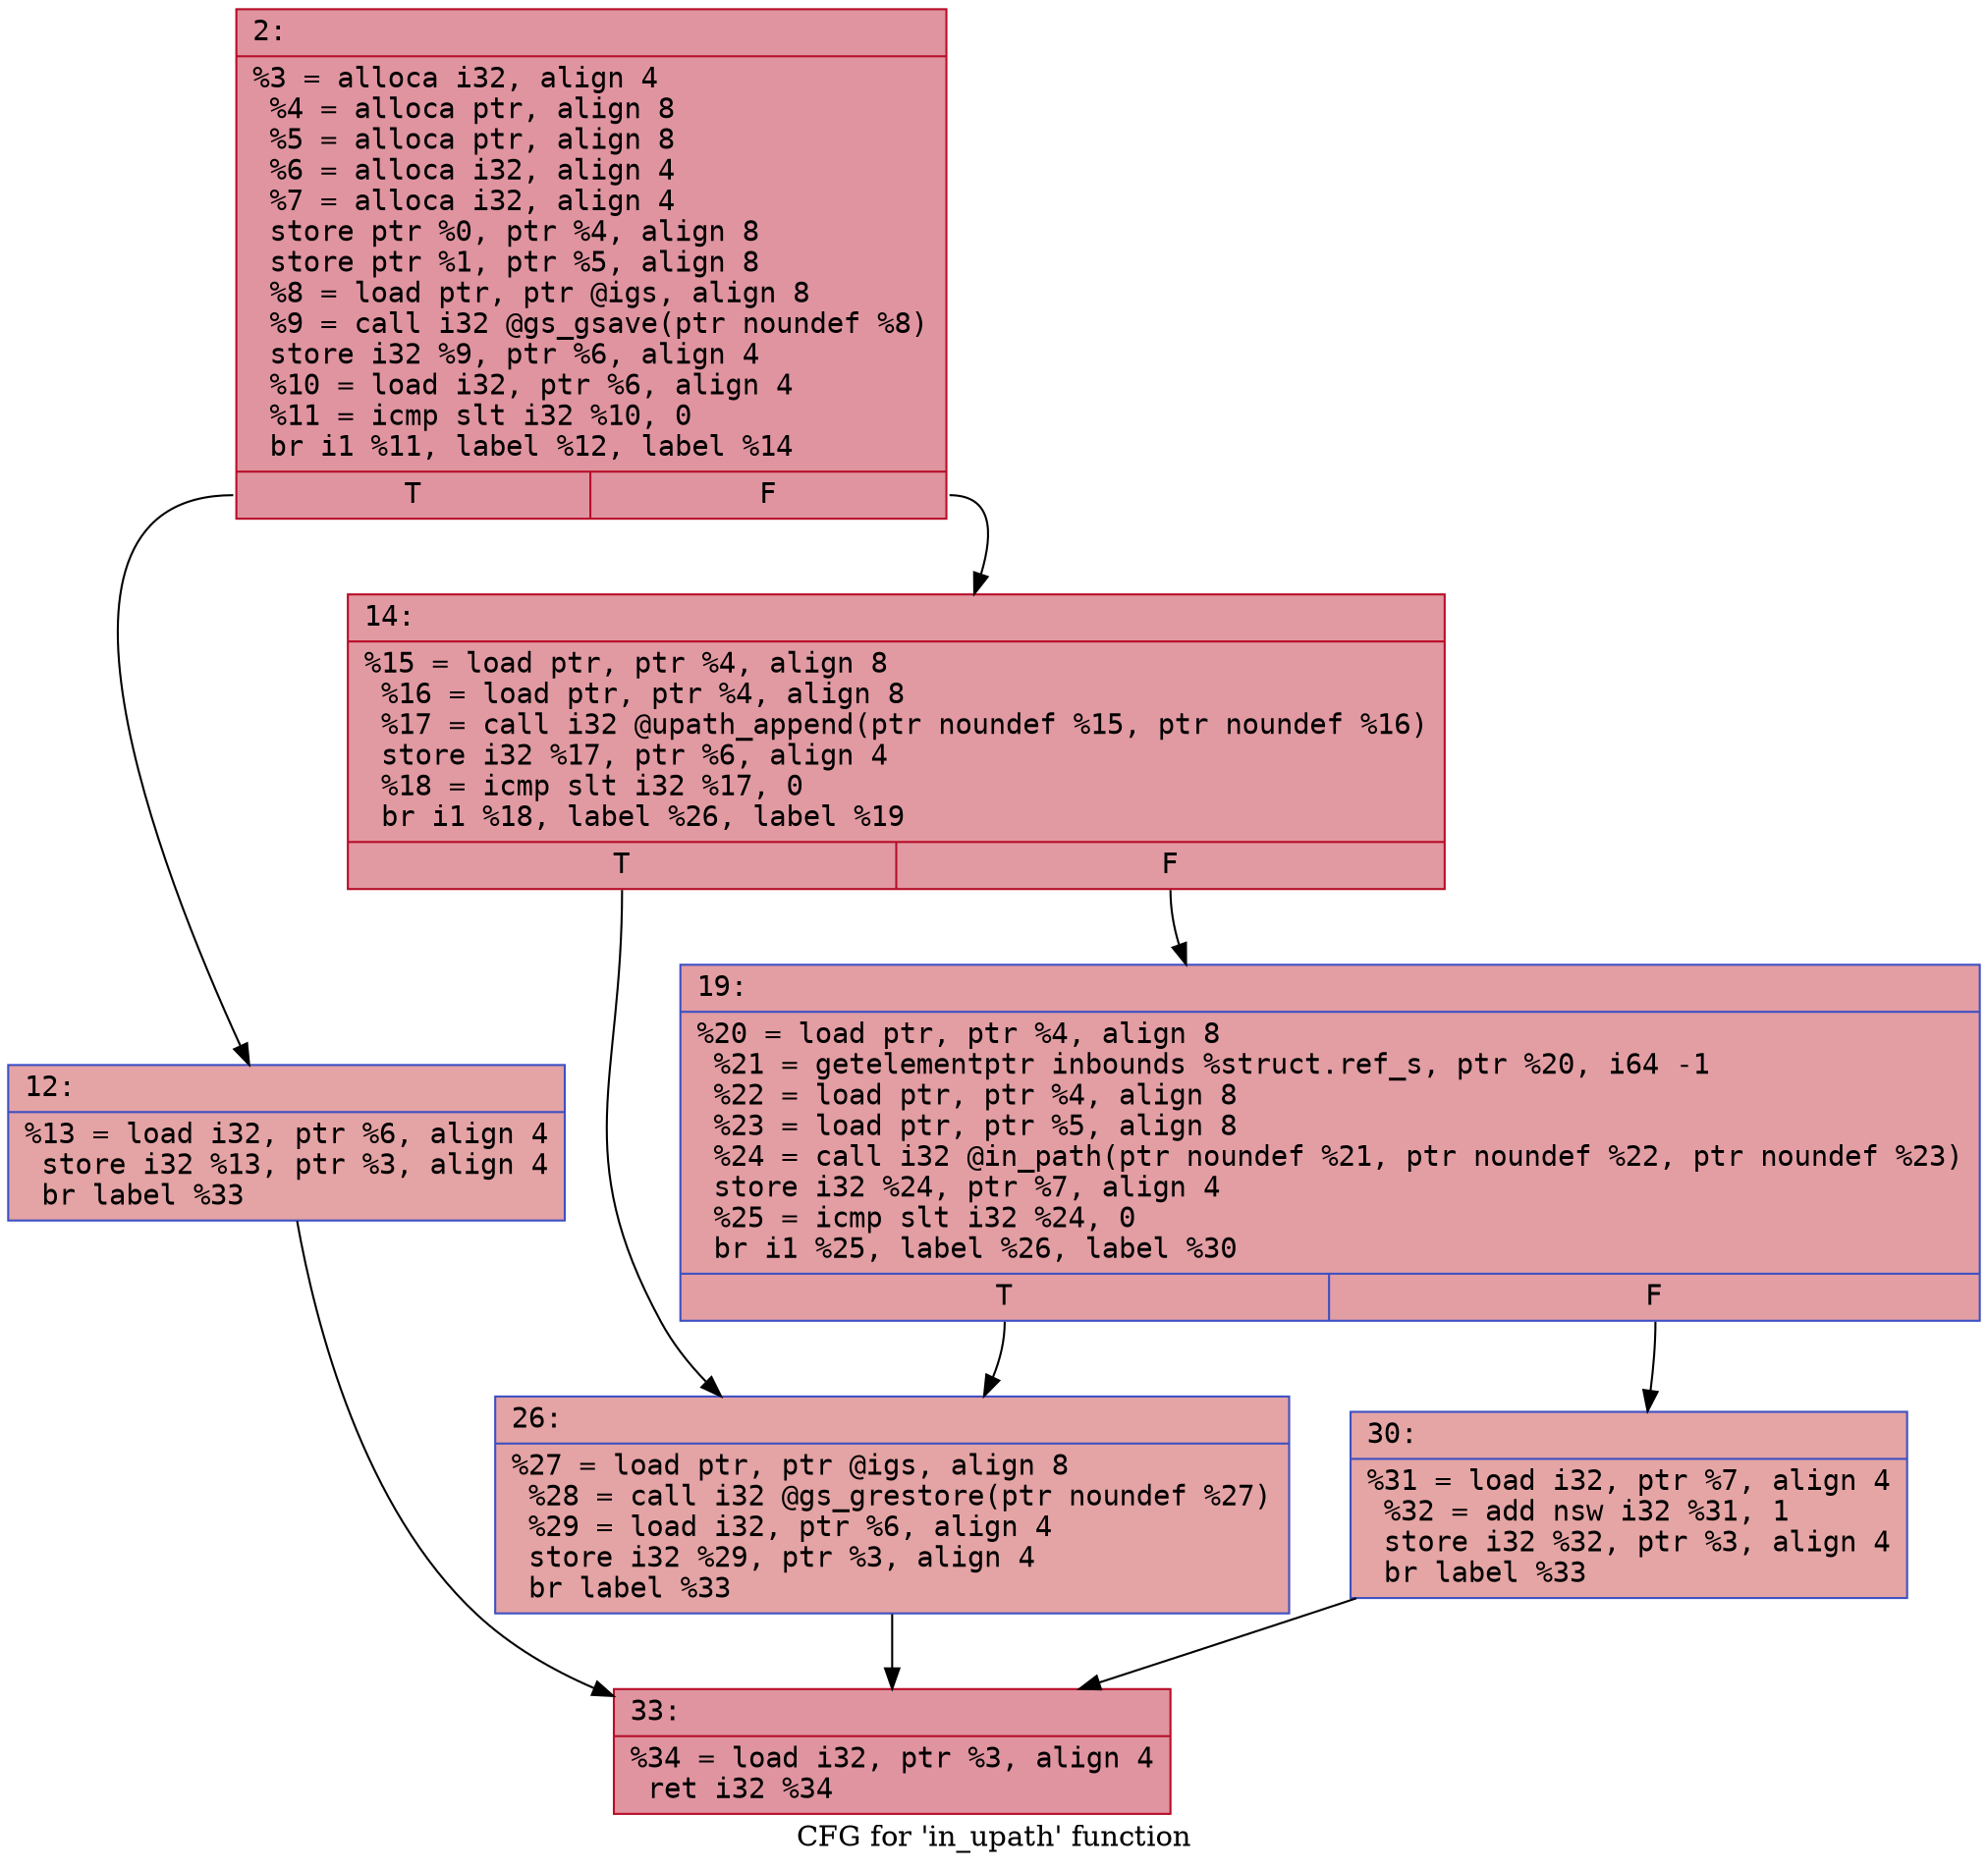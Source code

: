 digraph "CFG for 'in_upath' function" {
	label="CFG for 'in_upath' function";

	Node0x600003a81ae0 [shape=record,color="#b70d28ff", style=filled, fillcolor="#b70d2870" fontname="Courier",label="{2:\l|  %3 = alloca i32, align 4\l  %4 = alloca ptr, align 8\l  %5 = alloca ptr, align 8\l  %6 = alloca i32, align 4\l  %7 = alloca i32, align 4\l  store ptr %0, ptr %4, align 8\l  store ptr %1, ptr %5, align 8\l  %8 = load ptr, ptr @igs, align 8\l  %9 = call i32 @gs_gsave(ptr noundef %8)\l  store i32 %9, ptr %6, align 4\l  %10 = load i32, ptr %6, align 4\l  %11 = icmp slt i32 %10, 0\l  br i1 %11, label %12, label %14\l|{<s0>T|<s1>F}}"];
	Node0x600003a81ae0:s0 -> Node0x600003a81b30[tooltip="2 -> 12\nProbability 37.50%" ];
	Node0x600003a81ae0:s1 -> Node0x600003a81b80[tooltip="2 -> 14\nProbability 62.50%" ];
	Node0x600003a81b30 [shape=record,color="#3d50c3ff", style=filled, fillcolor="#c32e3170" fontname="Courier",label="{12:\l|  %13 = load i32, ptr %6, align 4\l  store i32 %13, ptr %3, align 4\l  br label %33\l}"];
	Node0x600003a81b30 -> Node0x600003a81cc0[tooltip="12 -> 33\nProbability 100.00%" ];
	Node0x600003a81b80 [shape=record,color="#b70d28ff", style=filled, fillcolor="#bb1b2c70" fontname="Courier",label="{14:\l|  %15 = load ptr, ptr %4, align 8\l  %16 = load ptr, ptr %4, align 8\l  %17 = call i32 @upath_append(ptr noundef %15, ptr noundef %16)\l  store i32 %17, ptr %6, align 4\l  %18 = icmp slt i32 %17, 0\l  br i1 %18, label %26, label %19\l|{<s0>T|<s1>F}}"];
	Node0x600003a81b80:s0 -> Node0x600003a81c20[tooltip="14 -> 26\nProbability 37.50%" ];
	Node0x600003a81b80:s1 -> Node0x600003a81bd0[tooltip="14 -> 19\nProbability 62.50%" ];
	Node0x600003a81bd0 [shape=record,color="#3d50c3ff", style=filled, fillcolor="#be242e70" fontname="Courier",label="{19:\l|  %20 = load ptr, ptr %4, align 8\l  %21 = getelementptr inbounds %struct.ref_s, ptr %20, i64 -1\l  %22 = load ptr, ptr %4, align 8\l  %23 = load ptr, ptr %5, align 8\l  %24 = call i32 @in_path(ptr noundef %21, ptr noundef %22, ptr noundef %23)\l  store i32 %24, ptr %7, align 4\l  %25 = icmp slt i32 %24, 0\l  br i1 %25, label %26, label %30\l|{<s0>T|<s1>F}}"];
	Node0x600003a81bd0:s0 -> Node0x600003a81c20[tooltip="19 -> 26\nProbability 37.50%" ];
	Node0x600003a81bd0:s1 -> Node0x600003a81c70[tooltip="19 -> 30\nProbability 62.50%" ];
	Node0x600003a81c20 [shape=record,color="#3d50c3ff", style=filled, fillcolor="#c32e3170" fontname="Courier",label="{26:\l|  %27 = load ptr, ptr @igs, align 8\l  %28 = call i32 @gs_grestore(ptr noundef %27)\l  %29 = load i32, ptr %6, align 4\l  store i32 %29, ptr %3, align 4\l  br label %33\l}"];
	Node0x600003a81c20 -> Node0x600003a81cc0[tooltip="26 -> 33\nProbability 100.00%" ];
	Node0x600003a81c70 [shape=record,color="#3d50c3ff", style=filled, fillcolor="#c5333470" fontname="Courier",label="{30:\l|  %31 = load i32, ptr %7, align 4\l  %32 = add nsw i32 %31, 1\l  store i32 %32, ptr %3, align 4\l  br label %33\l}"];
	Node0x600003a81c70 -> Node0x600003a81cc0[tooltip="30 -> 33\nProbability 100.00%" ];
	Node0x600003a81cc0 [shape=record,color="#b70d28ff", style=filled, fillcolor="#b70d2870" fontname="Courier",label="{33:\l|  %34 = load i32, ptr %3, align 4\l  ret i32 %34\l}"];
}
